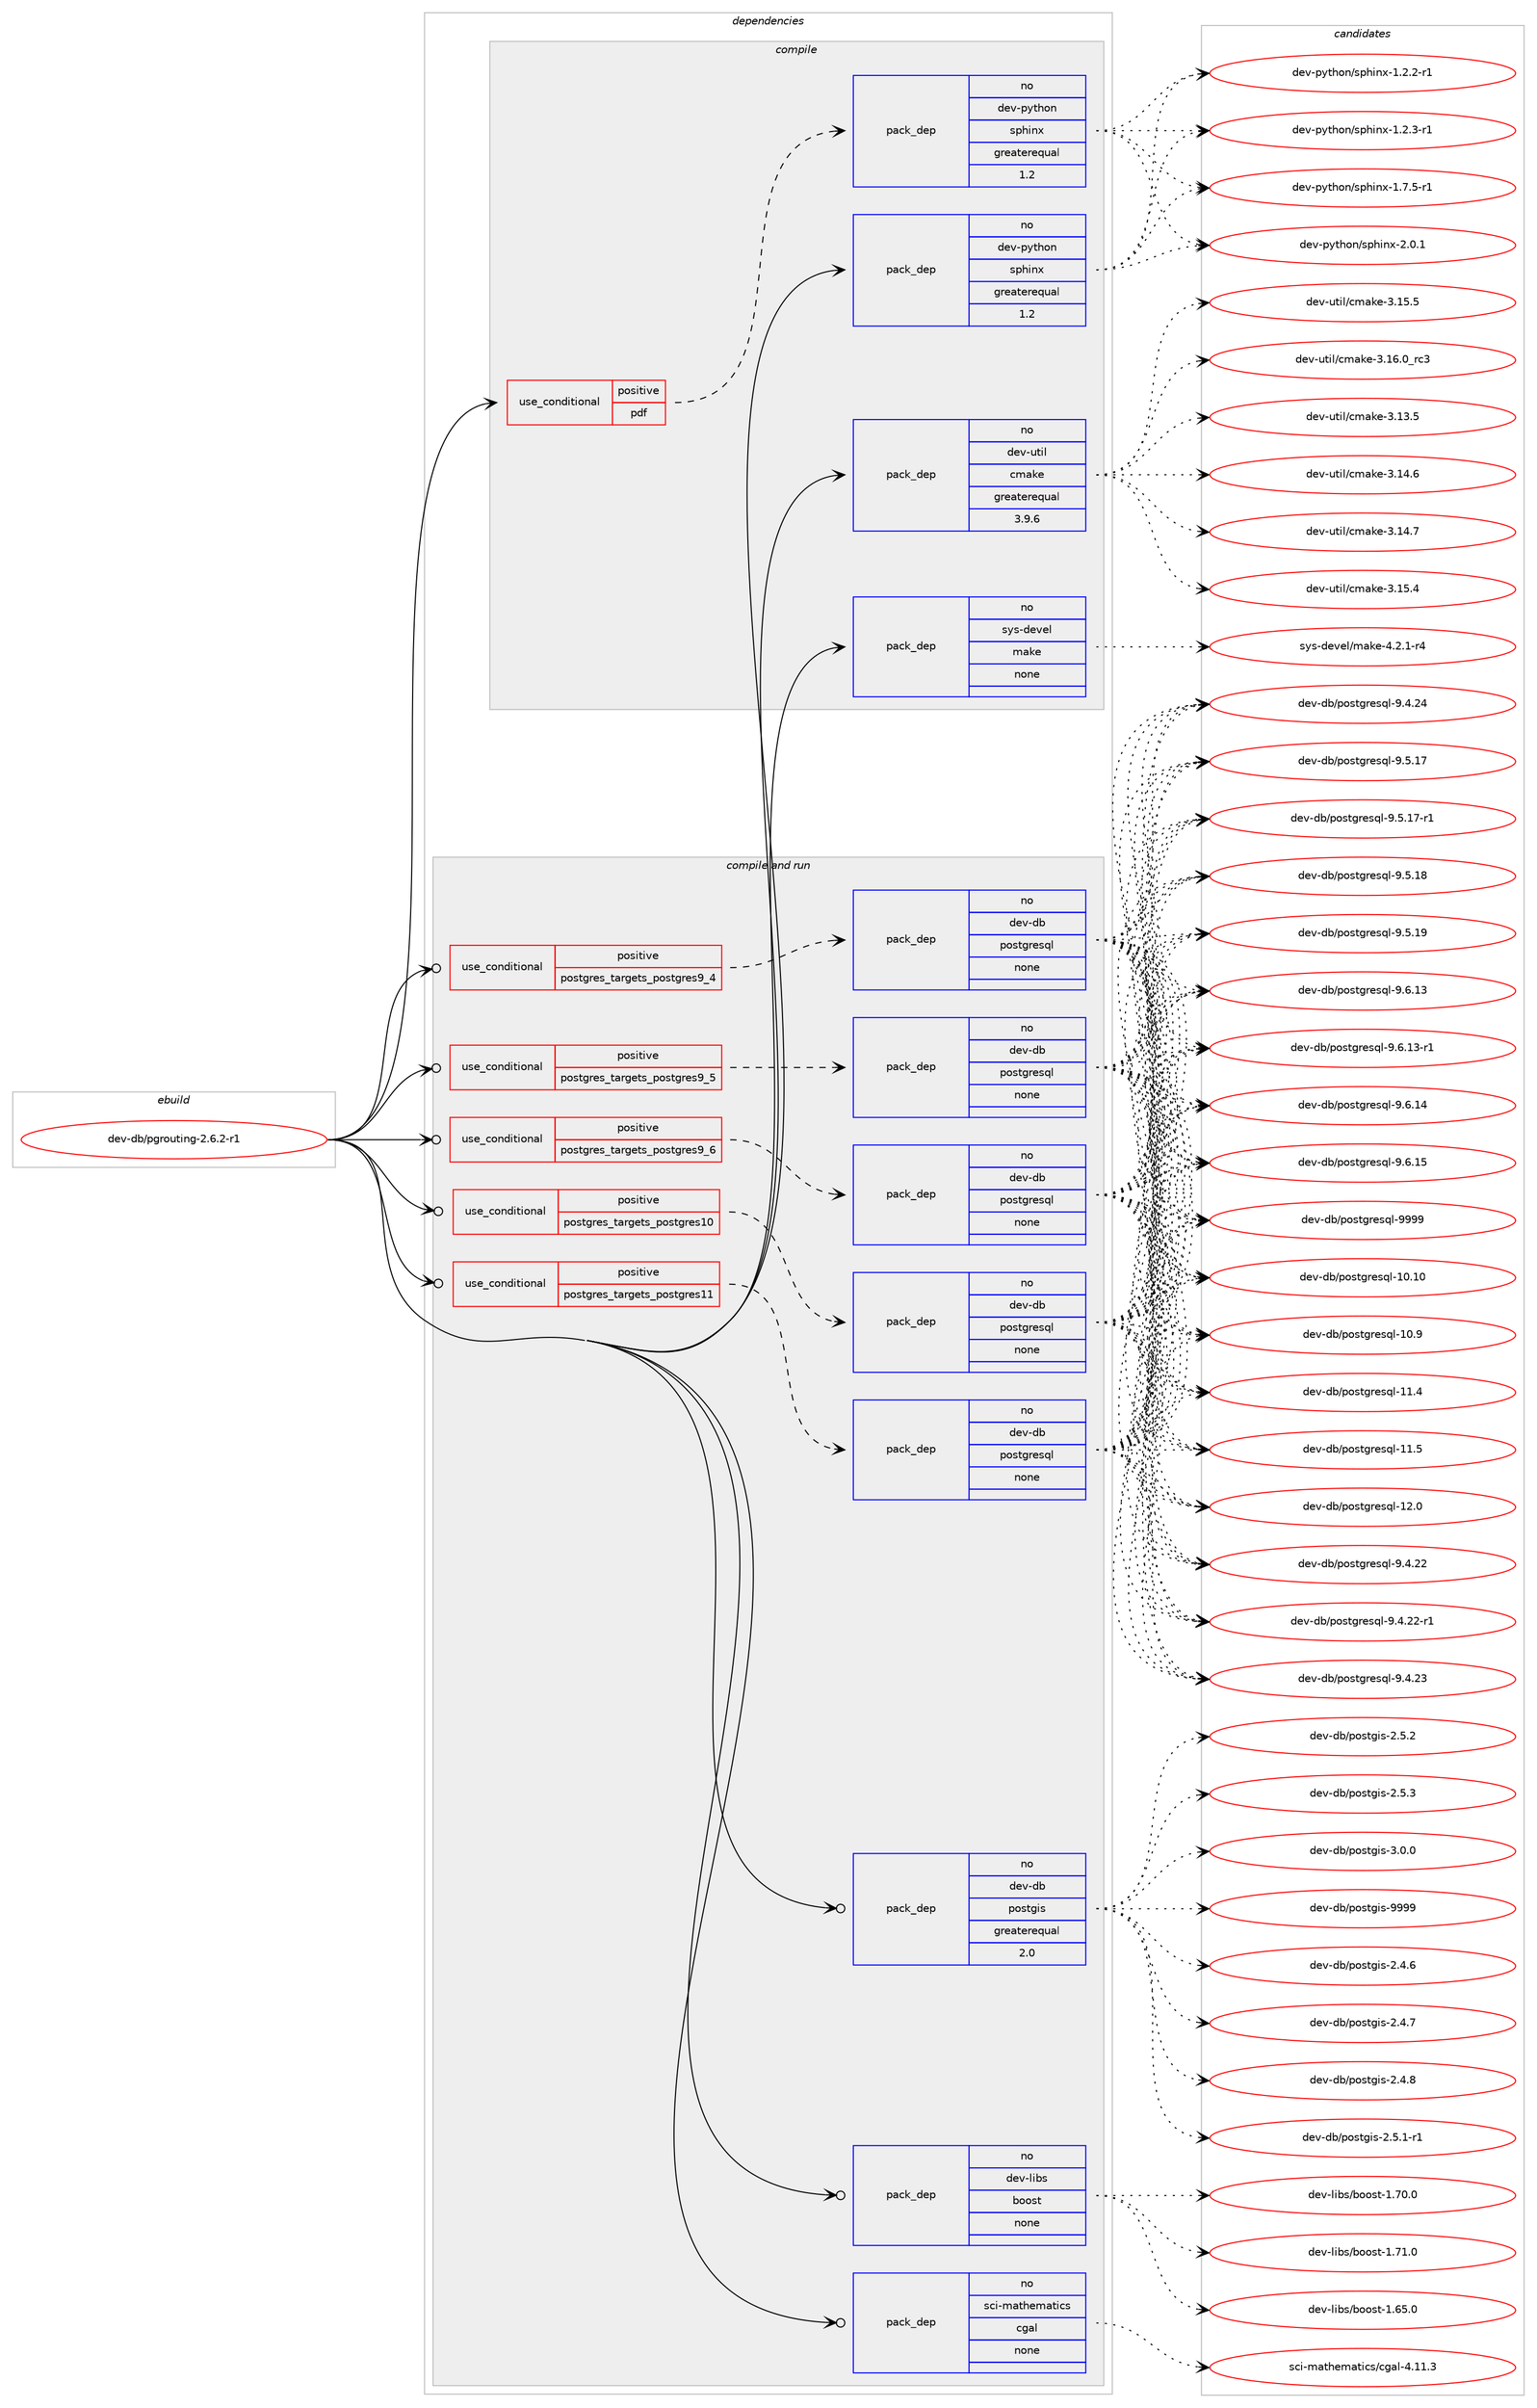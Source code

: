 digraph prolog {

# *************
# Graph options
# *************

newrank=true;
concentrate=true;
compound=true;
graph [rankdir=LR,fontname=Helvetica,fontsize=10,ranksep=1.5];#, ranksep=2.5, nodesep=0.2];
edge  [arrowhead=vee];
node  [fontname=Helvetica,fontsize=10];

# **********
# The ebuild
# **********

subgraph cluster_leftcol {
color=gray;
rank=same;
label=<<i>ebuild</i>>;
id [label="dev-db/pgrouting-2.6.2-r1", color=red, width=4, href="../dev-db/pgrouting-2.6.2-r1.svg"];
}

# ****************
# The dependencies
# ****************

subgraph cluster_midcol {
color=gray;
label=<<i>dependencies</i>>;
subgraph cluster_compile {
fillcolor="#eeeeee";
style=filled;
label=<<i>compile</i>>;
subgraph cond123541 {
dependency521682 [label=<<TABLE BORDER="0" CELLBORDER="1" CELLSPACING="0" CELLPADDING="4"><TR><TD ROWSPAN="3" CELLPADDING="10">use_conditional</TD></TR><TR><TD>positive</TD></TR><TR><TD>pdf</TD></TR></TABLE>>, shape=none, color=red];
subgraph pack388423 {
dependency521683 [label=<<TABLE BORDER="0" CELLBORDER="1" CELLSPACING="0" CELLPADDING="4" WIDTH="220"><TR><TD ROWSPAN="6" CELLPADDING="30">pack_dep</TD></TR><TR><TD WIDTH="110">no</TD></TR><TR><TD>dev-python</TD></TR><TR><TD>sphinx</TD></TR><TR><TD>greaterequal</TD></TR><TR><TD>1.2</TD></TR></TABLE>>, shape=none, color=blue];
}
dependency521682:e -> dependency521683:w [weight=20,style="dashed",arrowhead="vee"];
}
id:e -> dependency521682:w [weight=20,style="solid",arrowhead="vee"];
subgraph pack388424 {
dependency521684 [label=<<TABLE BORDER="0" CELLBORDER="1" CELLSPACING="0" CELLPADDING="4" WIDTH="220"><TR><TD ROWSPAN="6" CELLPADDING="30">pack_dep</TD></TR><TR><TD WIDTH="110">no</TD></TR><TR><TD>dev-python</TD></TR><TR><TD>sphinx</TD></TR><TR><TD>greaterequal</TD></TR><TR><TD>1.2</TD></TR></TABLE>>, shape=none, color=blue];
}
id:e -> dependency521684:w [weight=20,style="solid",arrowhead="vee"];
subgraph pack388425 {
dependency521685 [label=<<TABLE BORDER="0" CELLBORDER="1" CELLSPACING="0" CELLPADDING="4" WIDTH="220"><TR><TD ROWSPAN="6" CELLPADDING="30">pack_dep</TD></TR><TR><TD WIDTH="110">no</TD></TR><TR><TD>dev-util</TD></TR><TR><TD>cmake</TD></TR><TR><TD>greaterequal</TD></TR><TR><TD>3.9.6</TD></TR></TABLE>>, shape=none, color=blue];
}
id:e -> dependency521685:w [weight=20,style="solid",arrowhead="vee"];
subgraph pack388426 {
dependency521686 [label=<<TABLE BORDER="0" CELLBORDER="1" CELLSPACING="0" CELLPADDING="4" WIDTH="220"><TR><TD ROWSPAN="6" CELLPADDING="30">pack_dep</TD></TR><TR><TD WIDTH="110">no</TD></TR><TR><TD>sys-devel</TD></TR><TR><TD>make</TD></TR><TR><TD>none</TD></TR><TR><TD></TD></TR></TABLE>>, shape=none, color=blue];
}
id:e -> dependency521686:w [weight=20,style="solid",arrowhead="vee"];
}
subgraph cluster_compileandrun {
fillcolor="#eeeeee";
style=filled;
label=<<i>compile and run</i>>;
subgraph cond123542 {
dependency521687 [label=<<TABLE BORDER="0" CELLBORDER="1" CELLSPACING="0" CELLPADDING="4"><TR><TD ROWSPAN="3" CELLPADDING="10">use_conditional</TD></TR><TR><TD>positive</TD></TR><TR><TD>postgres_targets_postgres10</TD></TR></TABLE>>, shape=none, color=red];
subgraph pack388427 {
dependency521688 [label=<<TABLE BORDER="0" CELLBORDER="1" CELLSPACING="0" CELLPADDING="4" WIDTH="220"><TR><TD ROWSPAN="6" CELLPADDING="30">pack_dep</TD></TR><TR><TD WIDTH="110">no</TD></TR><TR><TD>dev-db</TD></TR><TR><TD>postgresql</TD></TR><TR><TD>none</TD></TR><TR><TD></TD></TR></TABLE>>, shape=none, color=blue];
}
dependency521687:e -> dependency521688:w [weight=20,style="dashed",arrowhead="vee"];
}
id:e -> dependency521687:w [weight=20,style="solid",arrowhead="odotvee"];
subgraph cond123543 {
dependency521689 [label=<<TABLE BORDER="0" CELLBORDER="1" CELLSPACING="0" CELLPADDING="4"><TR><TD ROWSPAN="3" CELLPADDING="10">use_conditional</TD></TR><TR><TD>positive</TD></TR><TR><TD>postgres_targets_postgres11</TD></TR></TABLE>>, shape=none, color=red];
subgraph pack388428 {
dependency521690 [label=<<TABLE BORDER="0" CELLBORDER="1" CELLSPACING="0" CELLPADDING="4" WIDTH="220"><TR><TD ROWSPAN="6" CELLPADDING="30">pack_dep</TD></TR><TR><TD WIDTH="110">no</TD></TR><TR><TD>dev-db</TD></TR><TR><TD>postgresql</TD></TR><TR><TD>none</TD></TR><TR><TD></TD></TR></TABLE>>, shape=none, color=blue];
}
dependency521689:e -> dependency521690:w [weight=20,style="dashed",arrowhead="vee"];
}
id:e -> dependency521689:w [weight=20,style="solid",arrowhead="odotvee"];
subgraph cond123544 {
dependency521691 [label=<<TABLE BORDER="0" CELLBORDER="1" CELLSPACING="0" CELLPADDING="4"><TR><TD ROWSPAN="3" CELLPADDING="10">use_conditional</TD></TR><TR><TD>positive</TD></TR><TR><TD>postgres_targets_postgres9_4</TD></TR></TABLE>>, shape=none, color=red];
subgraph pack388429 {
dependency521692 [label=<<TABLE BORDER="0" CELLBORDER="1" CELLSPACING="0" CELLPADDING="4" WIDTH="220"><TR><TD ROWSPAN="6" CELLPADDING="30">pack_dep</TD></TR><TR><TD WIDTH="110">no</TD></TR><TR><TD>dev-db</TD></TR><TR><TD>postgresql</TD></TR><TR><TD>none</TD></TR><TR><TD></TD></TR></TABLE>>, shape=none, color=blue];
}
dependency521691:e -> dependency521692:w [weight=20,style="dashed",arrowhead="vee"];
}
id:e -> dependency521691:w [weight=20,style="solid",arrowhead="odotvee"];
subgraph cond123545 {
dependency521693 [label=<<TABLE BORDER="0" CELLBORDER="1" CELLSPACING="0" CELLPADDING="4"><TR><TD ROWSPAN="3" CELLPADDING="10">use_conditional</TD></TR><TR><TD>positive</TD></TR><TR><TD>postgres_targets_postgres9_5</TD></TR></TABLE>>, shape=none, color=red];
subgraph pack388430 {
dependency521694 [label=<<TABLE BORDER="0" CELLBORDER="1" CELLSPACING="0" CELLPADDING="4" WIDTH="220"><TR><TD ROWSPAN="6" CELLPADDING="30">pack_dep</TD></TR><TR><TD WIDTH="110">no</TD></TR><TR><TD>dev-db</TD></TR><TR><TD>postgresql</TD></TR><TR><TD>none</TD></TR><TR><TD></TD></TR></TABLE>>, shape=none, color=blue];
}
dependency521693:e -> dependency521694:w [weight=20,style="dashed",arrowhead="vee"];
}
id:e -> dependency521693:w [weight=20,style="solid",arrowhead="odotvee"];
subgraph cond123546 {
dependency521695 [label=<<TABLE BORDER="0" CELLBORDER="1" CELLSPACING="0" CELLPADDING="4"><TR><TD ROWSPAN="3" CELLPADDING="10">use_conditional</TD></TR><TR><TD>positive</TD></TR><TR><TD>postgres_targets_postgres9_6</TD></TR></TABLE>>, shape=none, color=red];
subgraph pack388431 {
dependency521696 [label=<<TABLE BORDER="0" CELLBORDER="1" CELLSPACING="0" CELLPADDING="4" WIDTH="220"><TR><TD ROWSPAN="6" CELLPADDING="30">pack_dep</TD></TR><TR><TD WIDTH="110">no</TD></TR><TR><TD>dev-db</TD></TR><TR><TD>postgresql</TD></TR><TR><TD>none</TD></TR><TR><TD></TD></TR></TABLE>>, shape=none, color=blue];
}
dependency521695:e -> dependency521696:w [weight=20,style="dashed",arrowhead="vee"];
}
id:e -> dependency521695:w [weight=20,style="solid",arrowhead="odotvee"];
subgraph pack388432 {
dependency521697 [label=<<TABLE BORDER="0" CELLBORDER="1" CELLSPACING="0" CELLPADDING="4" WIDTH="220"><TR><TD ROWSPAN="6" CELLPADDING="30">pack_dep</TD></TR><TR><TD WIDTH="110">no</TD></TR><TR><TD>dev-db</TD></TR><TR><TD>postgis</TD></TR><TR><TD>greaterequal</TD></TR><TR><TD>2.0</TD></TR></TABLE>>, shape=none, color=blue];
}
id:e -> dependency521697:w [weight=20,style="solid",arrowhead="odotvee"];
subgraph pack388433 {
dependency521698 [label=<<TABLE BORDER="0" CELLBORDER="1" CELLSPACING="0" CELLPADDING="4" WIDTH="220"><TR><TD ROWSPAN="6" CELLPADDING="30">pack_dep</TD></TR><TR><TD WIDTH="110">no</TD></TR><TR><TD>dev-libs</TD></TR><TR><TD>boost</TD></TR><TR><TD>none</TD></TR><TR><TD></TD></TR></TABLE>>, shape=none, color=blue];
}
id:e -> dependency521698:w [weight=20,style="solid",arrowhead="odotvee"];
subgraph pack388434 {
dependency521699 [label=<<TABLE BORDER="0" CELLBORDER="1" CELLSPACING="0" CELLPADDING="4" WIDTH="220"><TR><TD ROWSPAN="6" CELLPADDING="30">pack_dep</TD></TR><TR><TD WIDTH="110">no</TD></TR><TR><TD>sci-mathematics</TD></TR><TR><TD>cgal</TD></TR><TR><TD>none</TD></TR><TR><TD></TD></TR></TABLE>>, shape=none, color=blue];
}
id:e -> dependency521699:w [weight=20,style="solid",arrowhead="odotvee"];
}
subgraph cluster_run {
fillcolor="#eeeeee";
style=filled;
label=<<i>run</i>>;
}
}

# **************
# The candidates
# **************

subgraph cluster_choices {
rank=same;
color=gray;
label=<<i>candidates</i>>;

subgraph choice388423 {
color=black;
nodesep=1;
choice10010111845112121116104111110471151121041051101204549465046504511449 [label="dev-python/sphinx-1.2.2-r1", color=red, width=4,href="../dev-python/sphinx-1.2.2-r1.svg"];
choice10010111845112121116104111110471151121041051101204549465046514511449 [label="dev-python/sphinx-1.2.3-r1", color=red, width=4,href="../dev-python/sphinx-1.2.3-r1.svg"];
choice10010111845112121116104111110471151121041051101204549465546534511449 [label="dev-python/sphinx-1.7.5-r1", color=red, width=4,href="../dev-python/sphinx-1.7.5-r1.svg"];
choice1001011184511212111610411111047115112104105110120455046484649 [label="dev-python/sphinx-2.0.1", color=red, width=4,href="../dev-python/sphinx-2.0.1.svg"];
dependency521683:e -> choice10010111845112121116104111110471151121041051101204549465046504511449:w [style=dotted,weight="100"];
dependency521683:e -> choice10010111845112121116104111110471151121041051101204549465046514511449:w [style=dotted,weight="100"];
dependency521683:e -> choice10010111845112121116104111110471151121041051101204549465546534511449:w [style=dotted,weight="100"];
dependency521683:e -> choice1001011184511212111610411111047115112104105110120455046484649:w [style=dotted,weight="100"];
}
subgraph choice388424 {
color=black;
nodesep=1;
choice10010111845112121116104111110471151121041051101204549465046504511449 [label="dev-python/sphinx-1.2.2-r1", color=red, width=4,href="../dev-python/sphinx-1.2.2-r1.svg"];
choice10010111845112121116104111110471151121041051101204549465046514511449 [label="dev-python/sphinx-1.2.3-r1", color=red, width=4,href="../dev-python/sphinx-1.2.3-r1.svg"];
choice10010111845112121116104111110471151121041051101204549465546534511449 [label="dev-python/sphinx-1.7.5-r1", color=red, width=4,href="../dev-python/sphinx-1.7.5-r1.svg"];
choice1001011184511212111610411111047115112104105110120455046484649 [label="dev-python/sphinx-2.0.1", color=red, width=4,href="../dev-python/sphinx-2.0.1.svg"];
dependency521684:e -> choice10010111845112121116104111110471151121041051101204549465046504511449:w [style=dotted,weight="100"];
dependency521684:e -> choice10010111845112121116104111110471151121041051101204549465046514511449:w [style=dotted,weight="100"];
dependency521684:e -> choice10010111845112121116104111110471151121041051101204549465546534511449:w [style=dotted,weight="100"];
dependency521684:e -> choice1001011184511212111610411111047115112104105110120455046484649:w [style=dotted,weight="100"];
}
subgraph choice388425 {
color=black;
nodesep=1;
choice1001011184511711610510847991099710710145514649514653 [label="dev-util/cmake-3.13.5", color=red, width=4,href="../dev-util/cmake-3.13.5.svg"];
choice1001011184511711610510847991099710710145514649524654 [label="dev-util/cmake-3.14.6", color=red, width=4,href="../dev-util/cmake-3.14.6.svg"];
choice1001011184511711610510847991099710710145514649524655 [label="dev-util/cmake-3.14.7", color=red, width=4,href="../dev-util/cmake-3.14.7.svg"];
choice1001011184511711610510847991099710710145514649534652 [label="dev-util/cmake-3.15.4", color=red, width=4,href="../dev-util/cmake-3.15.4.svg"];
choice1001011184511711610510847991099710710145514649534653 [label="dev-util/cmake-3.15.5", color=red, width=4,href="../dev-util/cmake-3.15.5.svg"];
choice1001011184511711610510847991099710710145514649544648951149951 [label="dev-util/cmake-3.16.0_rc3", color=red, width=4,href="../dev-util/cmake-3.16.0_rc3.svg"];
dependency521685:e -> choice1001011184511711610510847991099710710145514649514653:w [style=dotted,weight="100"];
dependency521685:e -> choice1001011184511711610510847991099710710145514649524654:w [style=dotted,weight="100"];
dependency521685:e -> choice1001011184511711610510847991099710710145514649524655:w [style=dotted,weight="100"];
dependency521685:e -> choice1001011184511711610510847991099710710145514649534652:w [style=dotted,weight="100"];
dependency521685:e -> choice1001011184511711610510847991099710710145514649534653:w [style=dotted,weight="100"];
dependency521685:e -> choice1001011184511711610510847991099710710145514649544648951149951:w [style=dotted,weight="100"];
}
subgraph choice388426 {
color=black;
nodesep=1;
choice1151211154510010111810110847109971071014552465046494511452 [label="sys-devel/make-4.2.1-r4", color=red, width=4,href="../sys-devel/make-4.2.1-r4.svg"];
dependency521686:e -> choice1151211154510010111810110847109971071014552465046494511452:w [style=dotted,weight="100"];
}
subgraph choice388427 {
color=black;
nodesep=1;
choice100101118451009847112111115116103114101115113108454948464948 [label="dev-db/postgresql-10.10", color=red, width=4,href="../dev-db/postgresql-10.10.svg"];
choice1001011184510098471121111151161031141011151131084549484657 [label="dev-db/postgresql-10.9", color=red, width=4,href="../dev-db/postgresql-10.9.svg"];
choice1001011184510098471121111151161031141011151131084549494652 [label="dev-db/postgresql-11.4", color=red, width=4,href="../dev-db/postgresql-11.4.svg"];
choice1001011184510098471121111151161031141011151131084549494653 [label="dev-db/postgresql-11.5", color=red, width=4,href="../dev-db/postgresql-11.5.svg"];
choice1001011184510098471121111151161031141011151131084549504648 [label="dev-db/postgresql-12.0", color=red, width=4,href="../dev-db/postgresql-12.0.svg"];
choice10010111845100984711211111511610311410111511310845574652465050 [label="dev-db/postgresql-9.4.22", color=red, width=4,href="../dev-db/postgresql-9.4.22.svg"];
choice100101118451009847112111115116103114101115113108455746524650504511449 [label="dev-db/postgresql-9.4.22-r1", color=red, width=4,href="../dev-db/postgresql-9.4.22-r1.svg"];
choice10010111845100984711211111511610311410111511310845574652465051 [label="dev-db/postgresql-9.4.23", color=red, width=4,href="../dev-db/postgresql-9.4.23.svg"];
choice10010111845100984711211111511610311410111511310845574652465052 [label="dev-db/postgresql-9.4.24", color=red, width=4,href="../dev-db/postgresql-9.4.24.svg"];
choice10010111845100984711211111511610311410111511310845574653464955 [label="dev-db/postgresql-9.5.17", color=red, width=4,href="../dev-db/postgresql-9.5.17.svg"];
choice100101118451009847112111115116103114101115113108455746534649554511449 [label="dev-db/postgresql-9.5.17-r1", color=red, width=4,href="../dev-db/postgresql-9.5.17-r1.svg"];
choice10010111845100984711211111511610311410111511310845574653464956 [label="dev-db/postgresql-9.5.18", color=red, width=4,href="../dev-db/postgresql-9.5.18.svg"];
choice10010111845100984711211111511610311410111511310845574653464957 [label="dev-db/postgresql-9.5.19", color=red, width=4,href="../dev-db/postgresql-9.5.19.svg"];
choice10010111845100984711211111511610311410111511310845574654464951 [label="dev-db/postgresql-9.6.13", color=red, width=4,href="../dev-db/postgresql-9.6.13.svg"];
choice100101118451009847112111115116103114101115113108455746544649514511449 [label="dev-db/postgresql-9.6.13-r1", color=red, width=4,href="../dev-db/postgresql-9.6.13-r1.svg"];
choice10010111845100984711211111511610311410111511310845574654464952 [label="dev-db/postgresql-9.6.14", color=red, width=4,href="../dev-db/postgresql-9.6.14.svg"];
choice10010111845100984711211111511610311410111511310845574654464953 [label="dev-db/postgresql-9.6.15", color=red, width=4,href="../dev-db/postgresql-9.6.15.svg"];
choice1001011184510098471121111151161031141011151131084557575757 [label="dev-db/postgresql-9999", color=red, width=4,href="../dev-db/postgresql-9999.svg"];
dependency521688:e -> choice100101118451009847112111115116103114101115113108454948464948:w [style=dotted,weight="100"];
dependency521688:e -> choice1001011184510098471121111151161031141011151131084549484657:w [style=dotted,weight="100"];
dependency521688:e -> choice1001011184510098471121111151161031141011151131084549494652:w [style=dotted,weight="100"];
dependency521688:e -> choice1001011184510098471121111151161031141011151131084549494653:w [style=dotted,weight="100"];
dependency521688:e -> choice1001011184510098471121111151161031141011151131084549504648:w [style=dotted,weight="100"];
dependency521688:e -> choice10010111845100984711211111511610311410111511310845574652465050:w [style=dotted,weight="100"];
dependency521688:e -> choice100101118451009847112111115116103114101115113108455746524650504511449:w [style=dotted,weight="100"];
dependency521688:e -> choice10010111845100984711211111511610311410111511310845574652465051:w [style=dotted,weight="100"];
dependency521688:e -> choice10010111845100984711211111511610311410111511310845574652465052:w [style=dotted,weight="100"];
dependency521688:e -> choice10010111845100984711211111511610311410111511310845574653464955:w [style=dotted,weight="100"];
dependency521688:e -> choice100101118451009847112111115116103114101115113108455746534649554511449:w [style=dotted,weight="100"];
dependency521688:e -> choice10010111845100984711211111511610311410111511310845574653464956:w [style=dotted,weight="100"];
dependency521688:e -> choice10010111845100984711211111511610311410111511310845574653464957:w [style=dotted,weight="100"];
dependency521688:e -> choice10010111845100984711211111511610311410111511310845574654464951:w [style=dotted,weight="100"];
dependency521688:e -> choice100101118451009847112111115116103114101115113108455746544649514511449:w [style=dotted,weight="100"];
dependency521688:e -> choice10010111845100984711211111511610311410111511310845574654464952:w [style=dotted,weight="100"];
dependency521688:e -> choice10010111845100984711211111511610311410111511310845574654464953:w [style=dotted,weight="100"];
dependency521688:e -> choice1001011184510098471121111151161031141011151131084557575757:w [style=dotted,weight="100"];
}
subgraph choice388428 {
color=black;
nodesep=1;
choice100101118451009847112111115116103114101115113108454948464948 [label="dev-db/postgresql-10.10", color=red, width=4,href="../dev-db/postgresql-10.10.svg"];
choice1001011184510098471121111151161031141011151131084549484657 [label="dev-db/postgresql-10.9", color=red, width=4,href="../dev-db/postgresql-10.9.svg"];
choice1001011184510098471121111151161031141011151131084549494652 [label="dev-db/postgresql-11.4", color=red, width=4,href="../dev-db/postgresql-11.4.svg"];
choice1001011184510098471121111151161031141011151131084549494653 [label="dev-db/postgresql-11.5", color=red, width=4,href="../dev-db/postgresql-11.5.svg"];
choice1001011184510098471121111151161031141011151131084549504648 [label="dev-db/postgresql-12.0", color=red, width=4,href="../dev-db/postgresql-12.0.svg"];
choice10010111845100984711211111511610311410111511310845574652465050 [label="dev-db/postgresql-9.4.22", color=red, width=4,href="../dev-db/postgresql-9.4.22.svg"];
choice100101118451009847112111115116103114101115113108455746524650504511449 [label="dev-db/postgresql-9.4.22-r1", color=red, width=4,href="../dev-db/postgresql-9.4.22-r1.svg"];
choice10010111845100984711211111511610311410111511310845574652465051 [label="dev-db/postgresql-9.4.23", color=red, width=4,href="../dev-db/postgresql-9.4.23.svg"];
choice10010111845100984711211111511610311410111511310845574652465052 [label="dev-db/postgresql-9.4.24", color=red, width=4,href="../dev-db/postgresql-9.4.24.svg"];
choice10010111845100984711211111511610311410111511310845574653464955 [label="dev-db/postgresql-9.5.17", color=red, width=4,href="../dev-db/postgresql-9.5.17.svg"];
choice100101118451009847112111115116103114101115113108455746534649554511449 [label="dev-db/postgresql-9.5.17-r1", color=red, width=4,href="../dev-db/postgresql-9.5.17-r1.svg"];
choice10010111845100984711211111511610311410111511310845574653464956 [label="dev-db/postgresql-9.5.18", color=red, width=4,href="../dev-db/postgresql-9.5.18.svg"];
choice10010111845100984711211111511610311410111511310845574653464957 [label="dev-db/postgresql-9.5.19", color=red, width=4,href="../dev-db/postgresql-9.5.19.svg"];
choice10010111845100984711211111511610311410111511310845574654464951 [label="dev-db/postgresql-9.6.13", color=red, width=4,href="../dev-db/postgresql-9.6.13.svg"];
choice100101118451009847112111115116103114101115113108455746544649514511449 [label="dev-db/postgresql-9.6.13-r1", color=red, width=4,href="../dev-db/postgresql-9.6.13-r1.svg"];
choice10010111845100984711211111511610311410111511310845574654464952 [label="dev-db/postgresql-9.6.14", color=red, width=4,href="../dev-db/postgresql-9.6.14.svg"];
choice10010111845100984711211111511610311410111511310845574654464953 [label="dev-db/postgresql-9.6.15", color=red, width=4,href="../dev-db/postgresql-9.6.15.svg"];
choice1001011184510098471121111151161031141011151131084557575757 [label="dev-db/postgresql-9999", color=red, width=4,href="../dev-db/postgresql-9999.svg"];
dependency521690:e -> choice100101118451009847112111115116103114101115113108454948464948:w [style=dotted,weight="100"];
dependency521690:e -> choice1001011184510098471121111151161031141011151131084549484657:w [style=dotted,weight="100"];
dependency521690:e -> choice1001011184510098471121111151161031141011151131084549494652:w [style=dotted,weight="100"];
dependency521690:e -> choice1001011184510098471121111151161031141011151131084549494653:w [style=dotted,weight="100"];
dependency521690:e -> choice1001011184510098471121111151161031141011151131084549504648:w [style=dotted,weight="100"];
dependency521690:e -> choice10010111845100984711211111511610311410111511310845574652465050:w [style=dotted,weight="100"];
dependency521690:e -> choice100101118451009847112111115116103114101115113108455746524650504511449:w [style=dotted,weight="100"];
dependency521690:e -> choice10010111845100984711211111511610311410111511310845574652465051:w [style=dotted,weight="100"];
dependency521690:e -> choice10010111845100984711211111511610311410111511310845574652465052:w [style=dotted,weight="100"];
dependency521690:e -> choice10010111845100984711211111511610311410111511310845574653464955:w [style=dotted,weight="100"];
dependency521690:e -> choice100101118451009847112111115116103114101115113108455746534649554511449:w [style=dotted,weight="100"];
dependency521690:e -> choice10010111845100984711211111511610311410111511310845574653464956:w [style=dotted,weight="100"];
dependency521690:e -> choice10010111845100984711211111511610311410111511310845574653464957:w [style=dotted,weight="100"];
dependency521690:e -> choice10010111845100984711211111511610311410111511310845574654464951:w [style=dotted,weight="100"];
dependency521690:e -> choice100101118451009847112111115116103114101115113108455746544649514511449:w [style=dotted,weight="100"];
dependency521690:e -> choice10010111845100984711211111511610311410111511310845574654464952:w [style=dotted,weight="100"];
dependency521690:e -> choice10010111845100984711211111511610311410111511310845574654464953:w [style=dotted,weight="100"];
dependency521690:e -> choice1001011184510098471121111151161031141011151131084557575757:w [style=dotted,weight="100"];
}
subgraph choice388429 {
color=black;
nodesep=1;
choice100101118451009847112111115116103114101115113108454948464948 [label="dev-db/postgresql-10.10", color=red, width=4,href="../dev-db/postgresql-10.10.svg"];
choice1001011184510098471121111151161031141011151131084549484657 [label="dev-db/postgresql-10.9", color=red, width=4,href="../dev-db/postgresql-10.9.svg"];
choice1001011184510098471121111151161031141011151131084549494652 [label="dev-db/postgresql-11.4", color=red, width=4,href="../dev-db/postgresql-11.4.svg"];
choice1001011184510098471121111151161031141011151131084549494653 [label="dev-db/postgresql-11.5", color=red, width=4,href="../dev-db/postgresql-11.5.svg"];
choice1001011184510098471121111151161031141011151131084549504648 [label="dev-db/postgresql-12.0", color=red, width=4,href="../dev-db/postgresql-12.0.svg"];
choice10010111845100984711211111511610311410111511310845574652465050 [label="dev-db/postgresql-9.4.22", color=red, width=4,href="../dev-db/postgresql-9.4.22.svg"];
choice100101118451009847112111115116103114101115113108455746524650504511449 [label="dev-db/postgresql-9.4.22-r1", color=red, width=4,href="../dev-db/postgresql-9.4.22-r1.svg"];
choice10010111845100984711211111511610311410111511310845574652465051 [label="dev-db/postgresql-9.4.23", color=red, width=4,href="../dev-db/postgresql-9.4.23.svg"];
choice10010111845100984711211111511610311410111511310845574652465052 [label="dev-db/postgresql-9.4.24", color=red, width=4,href="../dev-db/postgresql-9.4.24.svg"];
choice10010111845100984711211111511610311410111511310845574653464955 [label="dev-db/postgresql-9.5.17", color=red, width=4,href="../dev-db/postgresql-9.5.17.svg"];
choice100101118451009847112111115116103114101115113108455746534649554511449 [label="dev-db/postgresql-9.5.17-r1", color=red, width=4,href="../dev-db/postgresql-9.5.17-r1.svg"];
choice10010111845100984711211111511610311410111511310845574653464956 [label="dev-db/postgresql-9.5.18", color=red, width=4,href="../dev-db/postgresql-9.5.18.svg"];
choice10010111845100984711211111511610311410111511310845574653464957 [label="dev-db/postgresql-9.5.19", color=red, width=4,href="../dev-db/postgresql-9.5.19.svg"];
choice10010111845100984711211111511610311410111511310845574654464951 [label="dev-db/postgresql-9.6.13", color=red, width=4,href="../dev-db/postgresql-9.6.13.svg"];
choice100101118451009847112111115116103114101115113108455746544649514511449 [label="dev-db/postgresql-9.6.13-r1", color=red, width=4,href="../dev-db/postgresql-9.6.13-r1.svg"];
choice10010111845100984711211111511610311410111511310845574654464952 [label="dev-db/postgresql-9.6.14", color=red, width=4,href="../dev-db/postgresql-9.6.14.svg"];
choice10010111845100984711211111511610311410111511310845574654464953 [label="dev-db/postgresql-9.6.15", color=red, width=4,href="../dev-db/postgresql-9.6.15.svg"];
choice1001011184510098471121111151161031141011151131084557575757 [label="dev-db/postgresql-9999", color=red, width=4,href="../dev-db/postgresql-9999.svg"];
dependency521692:e -> choice100101118451009847112111115116103114101115113108454948464948:w [style=dotted,weight="100"];
dependency521692:e -> choice1001011184510098471121111151161031141011151131084549484657:w [style=dotted,weight="100"];
dependency521692:e -> choice1001011184510098471121111151161031141011151131084549494652:w [style=dotted,weight="100"];
dependency521692:e -> choice1001011184510098471121111151161031141011151131084549494653:w [style=dotted,weight="100"];
dependency521692:e -> choice1001011184510098471121111151161031141011151131084549504648:w [style=dotted,weight="100"];
dependency521692:e -> choice10010111845100984711211111511610311410111511310845574652465050:w [style=dotted,weight="100"];
dependency521692:e -> choice100101118451009847112111115116103114101115113108455746524650504511449:w [style=dotted,weight="100"];
dependency521692:e -> choice10010111845100984711211111511610311410111511310845574652465051:w [style=dotted,weight="100"];
dependency521692:e -> choice10010111845100984711211111511610311410111511310845574652465052:w [style=dotted,weight="100"];
dependency521692:e -> choice10010111845100984711211111511610311410111511310845574653464955:w [style=dotted,weight="100"];
dependency521692:e -> choice100101118451009847112111115116103114101115113108455746534649554511449:w [style=dotted,weight="100"];
dependency521692:e -> choice10010111845100984711211111511610311410111511310845574653464956:w [style=dotted,weight="100"];
dependency521692:e -> choice10010111845100984711211111511610311410111511310845574653464957:w [style=dotted,weight="100"];
dependency521692:e -> choice10010111845100984711211111511610311410111511310845574654464951:w [style=dotted,weight="100"];
dependency521692:e -> choice100101118451009847112111115116103114101115113108455746544649514511449:w [style=dotted,weight="100"];
dependency521692:e -> choice10010111845100984711211111511610311410111511310845574654464952:w [style=dotted,weight="100"];
dependency521692:e -> choice10010111845100984711211111511610311410111511310845574654464953:w [style=dotted,weight="100"];
dependency521692:e -> choice1001011184510098471121111151161031141011151131084557575757:w [style=dotted,weight="100"];
}
subgraph choice388430 {
color=black;
nodesep=1;
choice100101118451009847112111115116103114101115113108454948464948 [label="dev-db/postgresql-10.10", color=red, width=4,href="../dev-db/postgresql-10.10.svg"];
choice1001011184510098471121111151161031141011151131084549484657 [label="dev-db/postgresql-10.9", color=red, width=4,href="../dev-db/postgresql-10.9.svg"];
choice1001011184510098471121111151161031141011151131084549494652 [label="dev-db/postgresql-11.4", color=red, width=4,href="../dev-db/postgresql-11.4.svg"];
choice1001011184510098471121111151161031141011151131084549494653 [label="dev-db/postgresql-11.5", color=red, width=4,href="../dev-db/postgresql-11.5.svg"];
choice1001011184510098471121111151161031141011151131084549504648 [label="dev-db/postgresql-12.0", color=red, width=4,href="../dev-db/postgresql-12.0.svg"];
choice10010111845100984711211111511610311410111511310845574652465050 [label="dev-db/postgresql-9.4.22", color=red, width=4,href="../dev-db/postgresql-9.4.22.svg"];
choice100101118451009847112111115116103114101115113108455746524650504511449 [label="dev-db/postgresql-9.4.22-r1", color=red, width=4,href="../dev-db/postgresql-9.4.22-r1.svg"];
choice10010111845100984711211111511610311410111511310845574652465051 [label="dev-db/postgresql-9.4.23", color=red, width=4,href="../dev-db/postgresql-9.4.23.svg"];
choice10010111845100984711211111511610311410111511310845574652465052 [label="dev-db/postgresql-9.4.24", color=red, width=4,href="../dev-db/postgresql-9.4.24.svg"];
choice10010111845100984711211111511610311410111511310845574653464955 [label="dev-db/postgresql-9.5.17", color=red, width=4,href="../dev-db/postgresql-9.5.17.svg"];
choice100101118451009847112111115116103114101115113108455746534649554511449 [label="dev-db/postgresql-9.5.17-r1", color=red, width=4,href="../dev-db/postgresql-9.5.17-r1.svg"];
choice10010111845100984711211111511610311410111511310845574653464956 [label="dev-db/postgresql-9.5.18", color=red, width=4,href="../dev-db/postgresql-9.5.18.svg"];
choice10010111845100984711211111511610311410111511310845574653464957 [label="dev-db/postgresql-9.5.19", color=red, width=4,href="../dev-db/postgresql-9.5.19.svg"];
choice10010111845100984711211111511610311410111511310845574654464951 [label="dev-db/postgresql-9.6.13", color=red, width=4,href="../dev-db/postgresql-9.6.13.svg"];
choice100101118451009847112111115116103114101115113108455746544649514511449 [label="dev-db/postgresql-9.6.13-r1", color=red, width=4,href="../dev-db/postgresql-9.6.13-r1.svg"];
choice10010111845100984711211111511610311410111511310845574654464952 [label="dev-db/postgresql-9.6.14", color=red, width=4,href="../dev-db/postgresql-9.6.14.svg"];
choice10010111845100984711211111511610311410111511310845574654464953 [label="dev-db/postgresql-9.6.15", color=red, width=4,href="../dev-db/postgresql-9.6.15.svg"];
choice1001011184510098471121111151161031141011151131084557575757 [label="dev-db/postgresql-9999", color=red, width=4,href="../dev-db/postgresql-9999.svg"];
dependency521694:e -> choice100101118451009847112111115116103114101115113108454948464948:w [style=dotted,weight="100"];
dependency521694:e -> choice1001011184510098471121111151161031141011151131084549484657:w [style=dotted,weight="100"];
dependency521694:e -> choice1001011184510098471121111151161031141011151131084549494652:w [style=dotted,weight="100"];
dependency521694:e -> choice1001011184510098471121111151161031141011151131084549494653:w [style=dotted,weight="100"];
dependency521694:e -> choice1001011184510098471121111151161031141011151131084549504648:w [style=dotted,weight="100"];
dependency521694:e -> choice10010111845100984711211111511610311410111511310845574652465050:w [style=dotted,weight="100"];
dependency521694:e -> choice100101118451009847112111115116103114101115113108455746524650504511449:w [style=dotted,weight="100"];
dependency521694:e -> choice10010111845100984711211111511610311410111511310845574652465051:w [style=dotted,weight="100"];
dependency521694:e -> choice10010111845100984711211111511610311410111511310845574652465052:w [style=dotted,weight="100"];
dependency521694:e -> choice10010111845100984711211111511610311410111511310845574653464955:w [style=dotted,weight="100"];
dependency521694:e -> choice100101118451009847112111115116103114101115113108455746534649554511449:w [style=dotted,weight="100"];
dependency521694:e -> choice10010111845100984711211111511610311410111511310845574653464956:w [style=dotted,weight="100"];
dependency521694:e -> choice10010111845100984711211111511610311410111511310845574653464957:w [style=dotted,weight="100"];
dependency521694:e -> choice10010111845100984711211111511610311410111511310845574654464951:w [style=dotted,weight="100"];
dependency521694:e -> choice100101118451009847112111115116103114101115113108455746544649514511449:w [style=dotted,weight="100"];
dependency521694:e -> choice10010111845100984711211111511610311410111511310845574654464952:w [style=dotted,weight="100"];
dependency521694:e -> choice10010111845100984711211111511610311410111511310845574654464953:w [style=dotted,weight="100"];
dependency521694:e -> choice1001011184510098471121111151161031141011151131084557575757:w [style=dotted,weight="100"];
}
subgraph choice388431 {
color=black;
nodesep=1;
choice100101118451009847112111115116103114101115113108454948464948 [label="dev-db/postgresql-10.10", color=red, width=4,href="../dev-db/postgresql-10.10.svg"];
choice1001011184510098471121111151161031141011151131084549484657 [label="dev-db/postgresql-10.9", color=red, width=4,href="../dev-db/postgresql-10.9.svg"];
choice1001011184510098471121111151161031141011151131084549494652 [label="dev-db/postgresql-11.4", color=red, width=4,href="../dev-db/postgresql-11.4.svg"];
choice1001011184510098471121111151161031141011151131084549494653 [label="dev-db/postgresql-11.5", color=red, width=4,href="../dev-db/postgresql-11.5.svg"];
choice1001011184510098471121111151161031141011151131084549504648 [label="dev-db/postgresql-12.0", color=red, width=4,href="../dev-db/postgresql-12.0.svg"];
choice10010111845100984711211111511610311410111511310845574652465050 [label="dev-db/postgresql-9.4.22", color=red, width=4,href="../dev-db/postgresql-9.4.22.svg"];
choice100101118451009847112111115116103114101115113108455746524650504511449 [label="dev-db/postgresql-9.4.22-r1", color=red, width=4,href="../dev-db/postgresql-9.4.22-r1.svg"];
choice10010111845100984711211111511610311410111511310845574652465051 [label="dev-db/postgresql-9.4.23", color=red, width=4,href="../dev-db/postgresql-9.4.23.svg"];
choice10010111845100984711211111511610311410111511310845574652465052 [label="dev-db/postgresql-9.4.24", color=red, width=4,href="../dev-db/postgresql-9.4.24.svg"];
choice10010111845100984711211111511610311410111511310845574653464955 [label="dev-db/postgresql-9.5.17", color=red, width=4,href="../dev-db/postgresql-9.5.17.svg"];
choice100101118451009847112111115116103114101115113108455746534649554511449 [label="dev-db/postgresql-9.5.17-r1", color=red, width=4,href="../dev-db/postgresql-9.5.17-r1.svg"];
choice10010111845100984711211111511610311410111511310845574653464956 [label="dev-db/postgresql-9.5.18", color=red, width=4,href="../dev-db/postgresql-9.5.18.svg"];
choice10010111845100984711211111511610311410111511310845574653464957 [label="dev-db/postgresql-9.5.19", color=red, width=4,href="../dev-db/postgresql-9.5.19.svg"];
choice10010111845100984711211111511610311410111511310845574654464951 [label="dev-db/postgresql-9.6.13", color=red, width=4,href="../dev-db/postgresql-9.6.13.svg"];
choice100101118451009847112111115116103114101115113108455746544649514511449 [label="dev-db/postgresql-9.6.13-r1", color=red, width=4,href="../dev-db/postgresql-9.6.13-r1.svg"];
choice10010111845100984711211111511610311410111511310845574654464952 [label="dev-db/postgresql-9.6.14", color=red, width=4,href="../dev-db/postgresql-9.6.14.svg"];
choice10010111845100984711211111511610311410111511310845574654464953 [label="dev-db/postgresql-9.6.15", color=red, width=4,href="../dev-db/postgresql-9.6.15.svg"];
choice1001011184510098471121111151161031141011151131084557575757 [label="dev-db/postgresql-9999", color=red, width=4,href="../dev-db/postgresql-9999.svg"];
dependency521696:e -> choice100101118451009847112111115116103114101115113108454948464948:w [style=dotted,weight="100"];
dependency521696:e -> choice1001011184510098471121111151161031141011151131084549484657:w [style=dotted,weight="100"];
dependency521696:e -> choice1001011184510098471121111151161031141011151131084549494652:w [style=dotted,weight="100"];
dependency521696:e -> choice1001011184510098471121111151161031141011151131084549494653:w [style=dotted,weight="100"];
dependency521696:e -> choice1001011184510098471121111151161031141011151131084549504648:w [style=dotted,weight="100"];
dependency521696:e -> choice10010111845100984711211111511610311410111511310845574652465050:w [style=dotted,weight="100"];
dependency521696:e -> choice100101118451009847112111115116103114101115113108455746524650504511449:w [style=dotted,weight="100"];
dependency521696:e -> choice10010111845100984711211111511610311410111511310845574652465051:w [style=dotted,weight="100"];
dependency521696:e -> choice10010111845100984711211111511610311410111511310845574652465052:w [style=dotted,weight="100"];
dependency521696:e -> choice10010111845100984711211111511610311410111511310845574653464955:w [style=dotted,weight="100"];
dependency521696:e -> choice100101118451009847112111115116103114101115113108455746534649554511449:w [style=dotted,weight="100"];
dependency521696:e -> choice10010111845100984711211111511610311410111511310845574653464956:w [style=dotted,weight="100"];
dependency521696:e -> choice10010111845100984711211111511610311410111511310845574653464957:w [style=dotted,weight="100"];
dependency521696:e -> choice10010111845100984711211111511610311410111511310845574654464951:w [style=dotted,weight="100"];
dependency521696:e -> choice100101118451009847112111115116103114101115113108455746544649514511449:w [style=dotted,weight="100"];
dependency521696:e -> choice10010111845100984711211111511610311410111511310845574654464952:w [style=dotted,weight="100"];
dependency521696:e -> choice10010111845100984711211111511610311410111511310845574654464953:w [style=dotted,weight="100"];
dependency521696:e -> choice1001011184510098471121111151161031141011151131084557575757:w [style=dotted,weight="100"];
}
subgraph choice388432 {
color=black;
nodesep=1;
choice100101118451009847112111115116103105115455046524654 [label="dev-db/postgis-2.4.6", color=red, width=4,href="../dev-db/postgis-2.4.6.svg"];
choice100101118451009847112111115116103105115455046524655 [label="dev-db/postgis-2.4.7", color=red, width=4,href="../dev-db/postgis-2.4.7.svg"];
choice100101118451009847112111115116103105115455046524656 [label="dev-db/postgis-2.4.8", color=red, width=4,href="../dev-db/postgis-2.4.8.svg"];
choice1001011184510098471121111151161031051154550465346494511449 [label="dev-db/postgis-2.5.1-r1", color=red, width=4,href="../dev-db/postgis-2.5.1-r1.svg"];
choice100101118451009847112111115116103105115455046534650 [label="dev-db/postgis-2.5.2", color=red, width=4,href="../dev-db/postgis-2.5.2.svg"];
choice100101118451009847112111115116103105115455046534651 [label="dev-db/postgis-2.5.3", color=red, width=4,href="../dev-db/postgis-2.5.3.svg"];
choice100101118451009847112111115116103105115455146484648 [label="dev-db/postgis-3.0.0", color=red, width=4,href="../dev-db/postgis-3.0.0.svg"];
choice1001011184510098471121111151161031051154557575757 [label="dev-db/postgis-9999", color=red, width=4,href="../dev-db/postgis-9999.svg"];
dependency521697:e -> choice100101118451009847112111115116103105115455046524654:w [style=dotted,weight="100"];
dependency521697:e -> choice100101118451009847112111115116103105115455046524655:w [style=dotted,weight="100"];
dependency521697:e -> choice100101118451009847112111115116103105115455046524656:w [style=dotted,weight="100"];
dependency521697:e -> choice1001011184510098471121111151161031051154550465346494511449:w [style=dotted,weight="100"];
dependency521697:e -> choice100101118451009847112111115116103105115455046534650:w [style=dotted,weight="100"];
dependency521697:e -> choice100101118451009847112111115116103105115455046534651:w [style=dotted,weight="100"];
dependency521697:e -> choice100101118451009847112111115116103105115455146484648:w [style=dotted,weight="100"];
dependency521697:e -> choice1001011184510098471121111151161031051154557575757:w [style=dotted,weight="100"];
}
subgraph choice388433 {
color=black;
nodesep=1;
choice1001011184510810598115479811111111511645494654534648 [label="dev-libs/boost-1.65.0", color=red, width=4,href="../dev-libs/boost-1.65.0.svg"];
choice1001011184510810598115479811111111511645494655484648 [label="dev-libs/boost-1.70.0", color=red, width=4,href="../dev-libs/boost-1.70.0.svg"];
choice1001011184510810598115479811111111511645494655494648 [label="dev-libs/boost-1.71.0", color=red, width=4,href="../dev-libs/boost-1.71.0.svg"];
dependency521698:e -> choice1001011184510810598115479811111111511645494654534648:w [style=dotted,weight="100"];
dependency521698:e -> choice1001011184510810598115479811111111511645494655484648:w [style=dotted,weight="100"];
dependency521698:e -> choice1001011184510810598115479811111111511645494655494648:w [style=dotted,weight="100"];
}
subgraph choice388434 {
color=black;
nodesep=1;
choice115991054510997116104101109971161059911547991039710845524649494651 [label="sci-mathematics/cgal-4.11.3", color=red, width=4,href="../sci-mathematics/cgal-4.11.3.svg"];
dependency521699:e -> choice115991054510997116104101109971161059911547991039710845524649494651:w [style=dotted,weight="100"];
}
}

}
